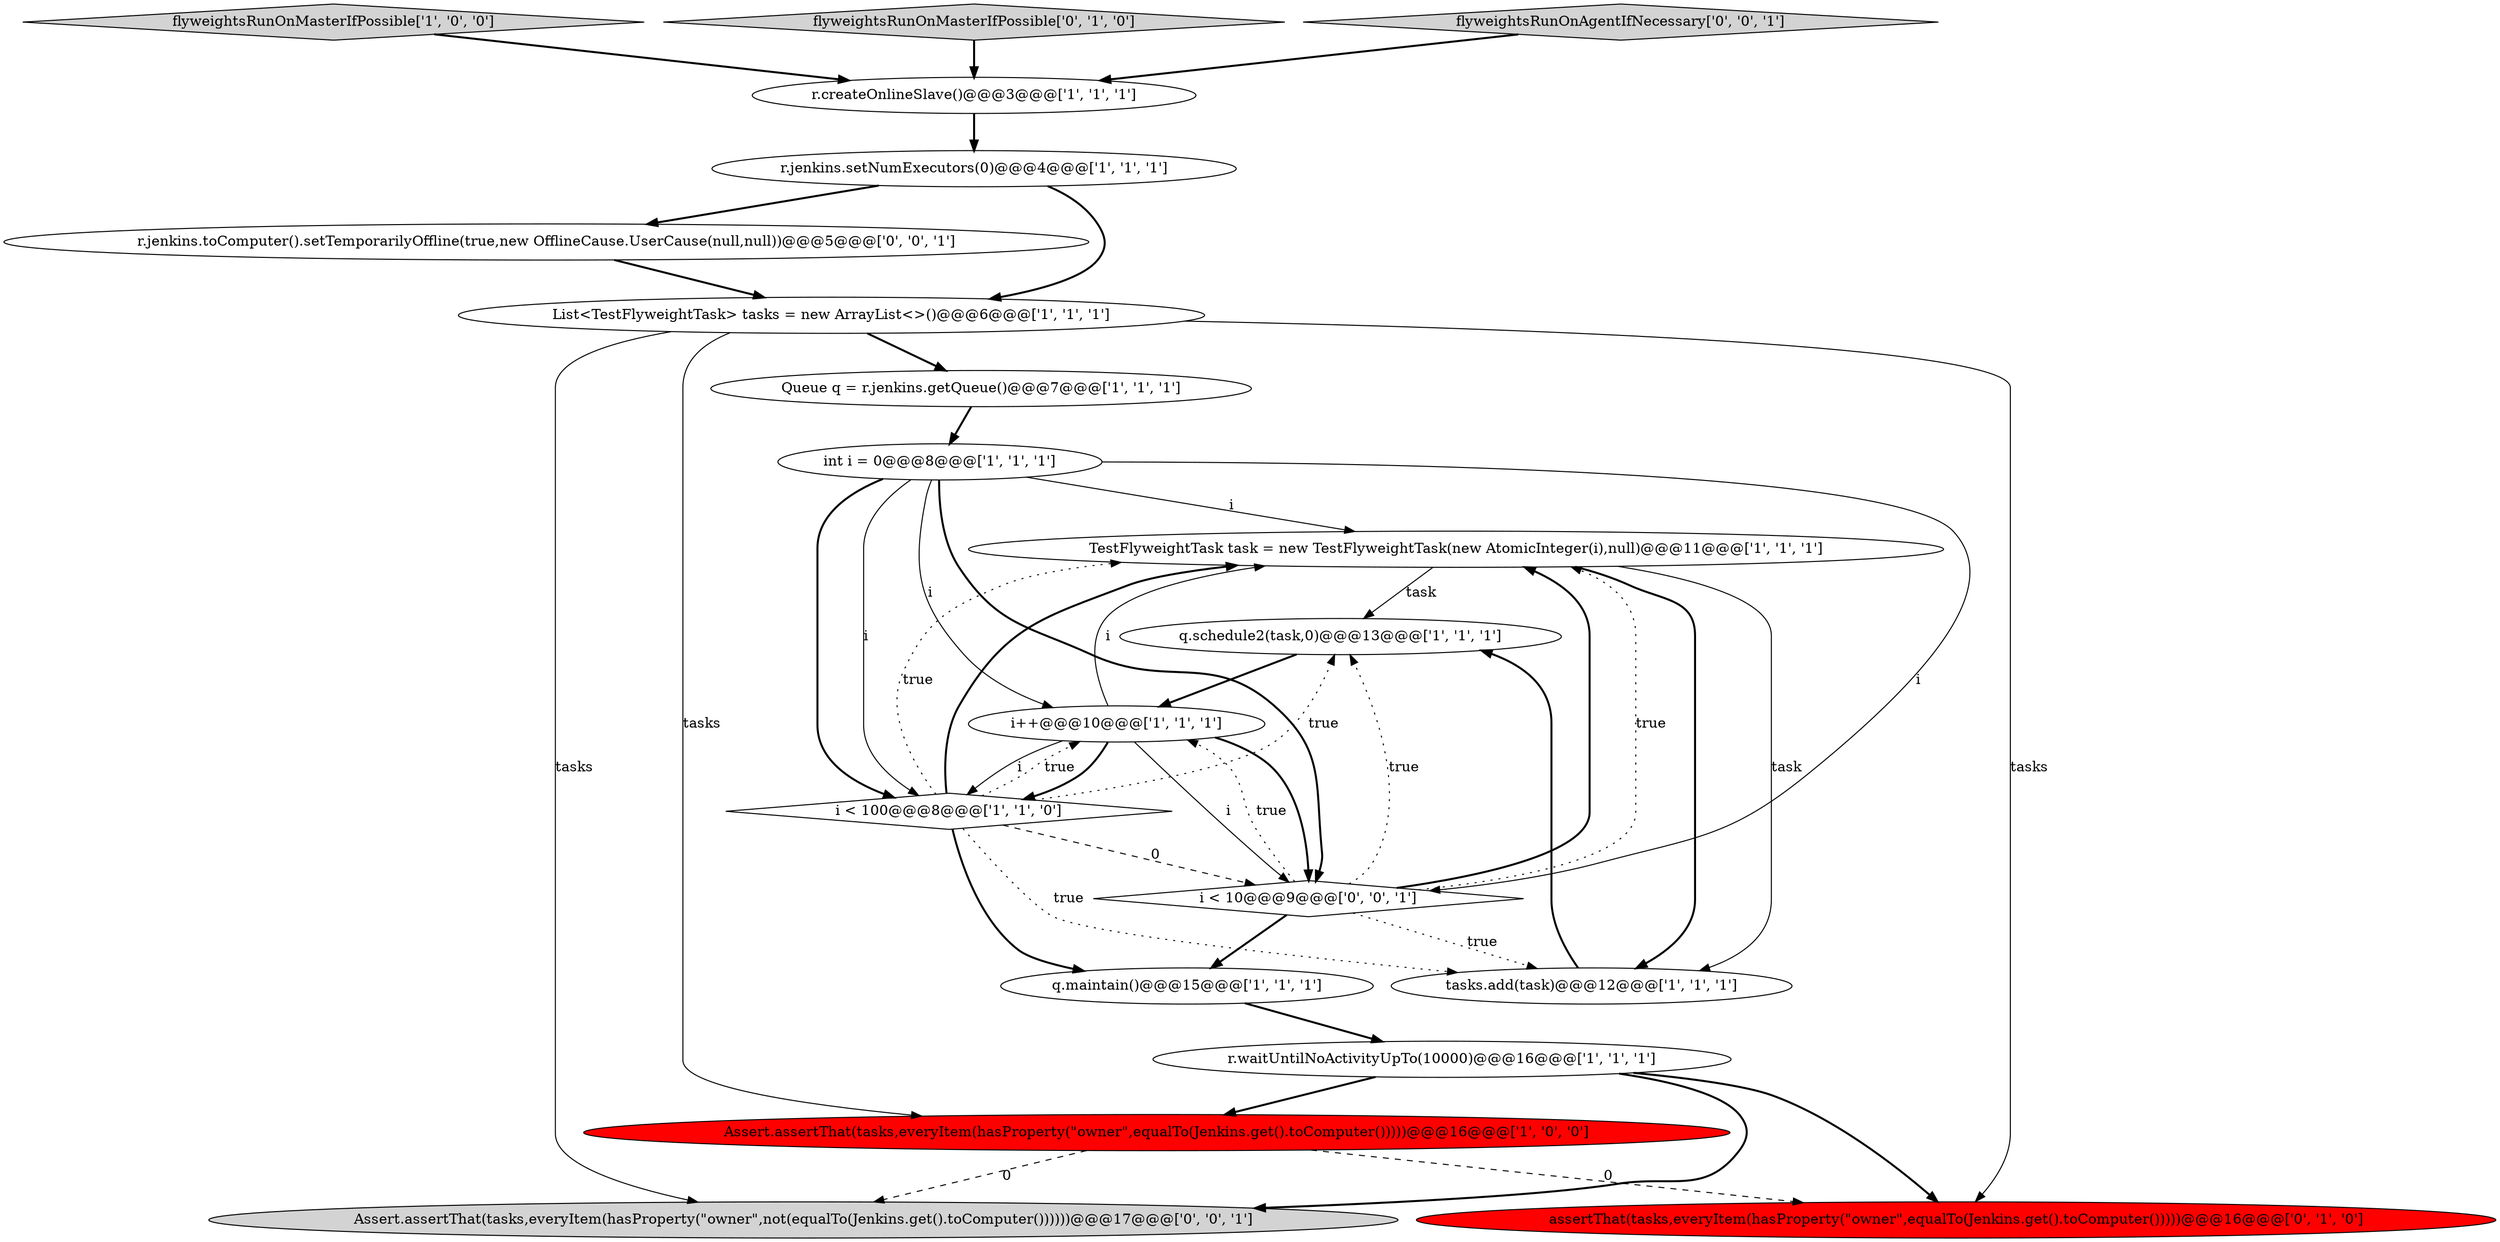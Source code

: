digraph {
8 [style = filled, label = "Assert.assertThat(tasks,everyItem(hasProperty(\"owner\",equalTo(Jenkins.get().toComputer()))))@@@16@@@['1', '0', '0']", fillcolor = red, shape = ellipse image = "AAA1AAABBB1BBB"];
3 [style = filled, label = "r.waitUntilNoActivityUpTo(10000)@@@16@@@['1', '1', '1']", fillcolor = white, shape = ellipse image = "AAA0AAABBB1BBB"];
6 [style = filled, label = "flyweightsRunOnMasterIfPossible['1', '0', '0']", fillcolor = lightgray, shape = diamond image = "AAA0AAABBB1BBB"];
9 [style = filled, label = "q.schedule2(task,0)@@@13@@@['1', '1', '1']", fillcolor = white, shape = ellipse image = "AAA0AAABBB1BBB"];
1 [style = filled, label = "TestFlyweightTask task = new TestFlyweightTask(new AtomicInteger(i),null)@@@11@@@['1', '1', '1']", fillcolor = white, shape = ellipse image = "AAA0AAABBB1BBB"];
10 [style = filled, label = "i < 100@@@8@@@['1', '1', '0']", fillcolor = white, shape = diamond image = "AAA0AAABBB1BBB"];
5 [style = filled, label = "r.jenkins.setNumExecutors(0)@@@4@@@['1', '1', '1']", fillcolor = white, shape = ellipse image = "AAA0AAABBB1BBB"];
13 [style = filled, label = "int i = 0@@@8@@@['1', '1', '1']", fillcolor = white, shape = ellipse image = "AAA0AAABBB1BBB"];
16 [style = filled, label = "r.jenkins.toComputer().setTemporarilyOffline(true,new OfflineCause.UserCause(null,null))@@@5@@@['0', '0', '1']", fillcolor = white, shape = ellipse image = "AAA0AAABBB3BBB"];
19 [style = filled, label = "Assert.assertThat(tasks,everyItem(hasProperty(\"owner\",not(equalTo(Jenkins.get().toComputer())))))@@@17@@@['0', '0', '1']", fillcolor = lightgray, shape = ellipse image = "AAA0AAABBB3BBB"];
12 [style = filled, label = "List<TestFlyweightTask> tasks = new ArrayList<>()@@@6@@@['1', '1', '1']", fillcolor = white, shape = ellipse image = "AAA0AAABBB1BBB"];
2 [style = filled, label = "i++@@@10@@@['1', '1', '1']", fillcolor = white, shape = ellipse image = "AAA0AAABBB1BBB"];
15 [style = filled, label = "assertThat(tasks,everyItem(hasProperty(\"owner\",equalTo(Jenkins.get().toComputer()))))@@@16@@@['0', '1', '0']", fillcolor = red, shape = ellipse image = "AAA1AAABBB2BBB"];
11 [style = filled, label = "Queue q = r.jenkins.getQueue()@@@7@@@['1', '1', '1']", fillcolor = white, shape = ellipse image = "AAA0AAABBB1BBB"];
4 [style = filled, label = "q.maintain()@@@15@@@['1', '1', '1']", fillcolor = white, shape = ellipse image = "AAA0AAABBB1BBB"];
14 [style = filled, label = "flyweightsRunOnMasterIfPossible['0', '1', '0']", fillcolor = lightgray, shape = diamond image = "AAA0AAABBB2BBB"];
18 [style = filled, label = "flyweightsRunOnAgentIfNecessary['0', '0', '1']", fillcolor = lightgray, shape = diamond image = "AAA0AAABBB3BBB"];
0 [style = filled, label = "r.createOnlineSlave()@@@3@@@['1', '1', '1']", fillcolor = white, shape = ellipse image = "AAA0AAABBB1BBB"];
7 [style = filled, label = "tasks.add(task)@@@12@@@['1', '1', '1']", fillcolor = white, shape = ellipse image = "AAA0AAABBB1BBB"];
17 [style = filled, label = "i < 10@@@9@@@['0', '0', '1']", fillcolor = white, shape = diamond image = "AAA0AAABBB3BBB"];
2->17 [style = bold, label=""];
13->10 [style = bold, label=""];
12->19 [style = solid, label="tasks"];
4->3 [style = bold, label=""];
8->19 [style = dashed, label="0"];
13->17 [style = solid, label="i"];
17->1 [style = bold, label=""];
9->2 [style = bold, label=""];
13->1 [style = solid, label="i"];
17->1 [style = dotted, label="true"];
8->15 [style = dashed, label="0"];
12->11 [style = bold, label=""];
12->15 [style = solid, label="tasks"];
6->0 [style = bold, label=""];
3->15 [style = bold, label=""];
2->10 [style = solid, label="i"];
2->10 [style = bold, label=""];
12->8 [style = solid, label="tasks"];
10->9 [style = dotted, label="true"];
1->7 [style = bold, label=""];
5->16 [style = bold, label=""];
7->9 [style = bold, label=""];
13->17 [style = bold, label=""];
13->10 [style = solid, label="i"];
13->2 [style = solid, label="i"];
1->7 [style = solid, label="task"];
14->0 [style = bold, label=""];
3->19 [style = bold, label=""];
5->12 [style = bold, label=""];
10->2 [style = dotted, label="true"];
3->8 [style = bold, label=""];
17->9 [style = dotted, label="true"];
11->13 [style = bold, label=""];
2->1 [style = solid, label="i"];
10->17 [style = dashed, label="0"];
10->4 [style = bold, label=""];
10->7 [style = dotted, label="true"];
17->7 [style = dotted, label="true"];
17->2 [style = dotted, label="true"];
1->9 [style = solid, label="task"];
10->1 [style = dotted, label="true"];
2->17 [style = solid, label="i"];
10->1 [style = bold, label=""];
16->12 [style = bold, label=""];
18->0 [style = bold, label=""];
17->4 [style = bold, label=""];
0->5 [style = bold, label=""];
}
